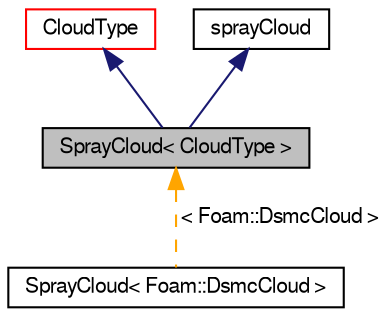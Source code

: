 digraph "SprayCloud&lt; CloudType &gt;"
{
  bgcolor="transparent";
  edge [fontname="FreeSans",fontsize="10",labelfontname="FreeSans",labelfontsize="10"];
  node [fontname="FreeSans",fontsize="10",shape=record];
  Node0 [label="SprayCloud\< CloudType \>",height=0.2,width=0.4,color="black", fillcolor="grey75", style="filled", fontcolor="black"];
  Node1 -> Node0 [dir="back",color="midnightblue",fontsize="10",style="solid",fontname="FreeSans"];
  Node1 [label="CloudType",height=0.2,width=0.4,color="red",URL="$a23686.html",tooltip="Templated base class for dsmc cloud. "];
  Node26 -> Node0 [dir="back",color="midnightblue",fontsize="10",style="solid",fontname="FreeSans"];
  Node26 [label="sprayCloud",height=0.2,width=0.4,color="black",URL="$a24518.html",tooltip="Virtual abstract base class for templated SprayCloud. "];
  Node0 -> Node27 [dir="back",color="orange",fontsize="10",style="dashed",label=" \< Foam::DsmcCloud \>" ,fontname="FreeSans"];
  Node27 [label="SprayCloud\< Foam::DsmcCloud \>",height=0.2,width=0.4,color="black",URL="$a24530.html"];
}
